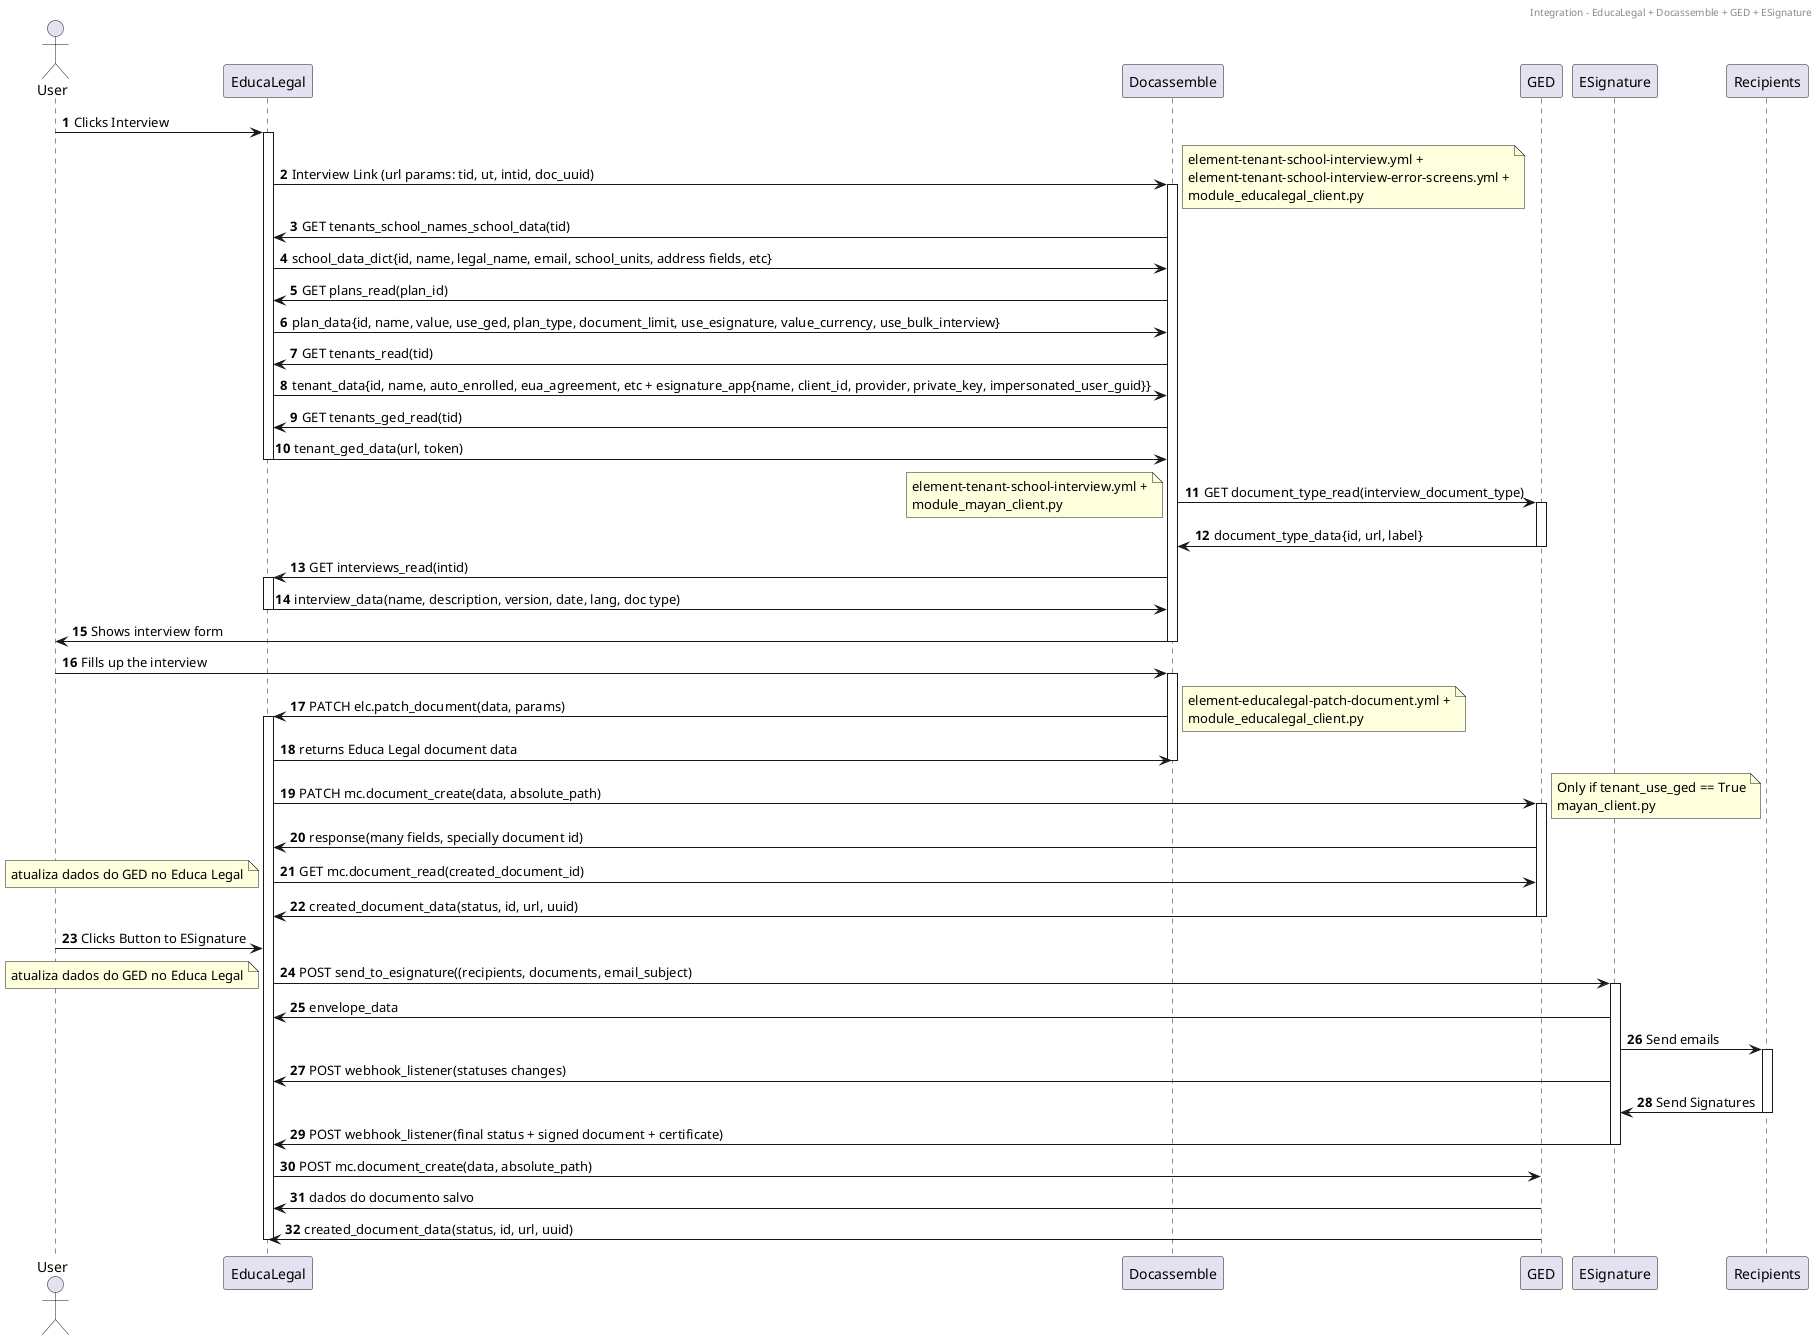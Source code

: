 @startuml
header Integration - EducaLegal + Docassemble + GED + ESignature
actor User
autonumber

User -> EducaLegal: Clicks Interview
activate EducaLegal

EducaLegal -> Docassemble: Interview Link (url params: tid, ut, intid, doc_uuid)
activate Docassemble

note right
element-tenant-school-interview.yml +
element-tenant-school-interview-error-screens.yml +
module_educalegal_client.py
end note

Docassemble -> EducaLegal: GET tenants_school_names_school_data(tid)
EducaLegal -> Docassemble: school_data_dict{id, name, legal_name, email, school_units, address fields, etc}

Docassemble -> EducaLegal: GET plans_read(plan_id)
EducaLegal -> Docassemble: plan_data{id, name, value, use_ged, plan_type, document_limit, use_esignature, value_currency, use_bulk_interview}

Docassemble -> EducaLegal : GET tenants_read(tid)
EducaLegal -> Docassemble: tenant_data{id, name, auto_enrolled, eua_agreement, etc + esignature_app{name, client_id, provider, private_key, impersonated_user_guid}}

Docassemble -> EducaLegal: GET tenants_ged_read(tid)
EducaLegal -> Docassemble: tenant_ged_data(url, token)
deactivate EducaLegal

Docassemble -> GED: GET document_type_read(interview_document_type)
activate GED

note left
element-tenant-school-interview.yml +
module_mayan_client.py
end note

GED -> Docassemble: document_type_data{id, url, label}
deactivate GED

Docassemble -> EducaLegal: GET interviews_read(intid)
activate EducaLegal


EducaLegal -> Docassemble: interview_data(name, description, version, date, lang, doc type)
deactivate EducaLegal

Docassemble -> User: Shows interview form
deactivate Docassemble

User -> Docassemble: Fills up the interview
activate Docassemble

Docassemble -> EducaLegal: PATCH elc.patch_document(data, params)
activate EducaLegal

note right
element-educalegal-patch-document.yml +
module_educalegal_client.py
end note

EducaLegal -> Docassemble: returns Educa Legal document data
deactivate Docassemble

EducaLegal -> GED: PATCH mc.document_create(data, absolute_path)
activate GED

note right
Only if tenant_use_ged == True
mayan_client.py
end note

GED -> EducaLegal: response(many fields, specially document id)
EducaLegal -> GED: GET mc.document_read(created_document_id)
note left
atualiza dados do GED no Educa Legal
end note
GED -> EducaLegal: created_document_data(status, id, url, uuid)
deactivate GED


User -> EducaLegal: Clicks Button to ESignature

EducaLegal -> ESignature: POST send_to_esignature((recipients, documents, email_subject)
note left
atualiza dados do GED no Educa Legal
end note
activate ESignature

ESignature -> EducaLegal: envelope_data

ESignature -> Recipients: Send emails
activate Recipients
ESignature -> EducaLegal: POST webhook_listener(statuses changes)
Recipients -> ESignature: Send Signatures
deactivate Recipients

ESignature -> EducaLegal: POST webhook_listener(final status + signed document + certificate)
deactivate ESignature

EducaLegal -> GED: POST mc.document_create(data, absolute_path)
GED -> EducaLegal: dados do documento salvo
GED -> EducaLegal: created_document_data(status, id, url, uuid)
deactivate EducaLegal
@enduml